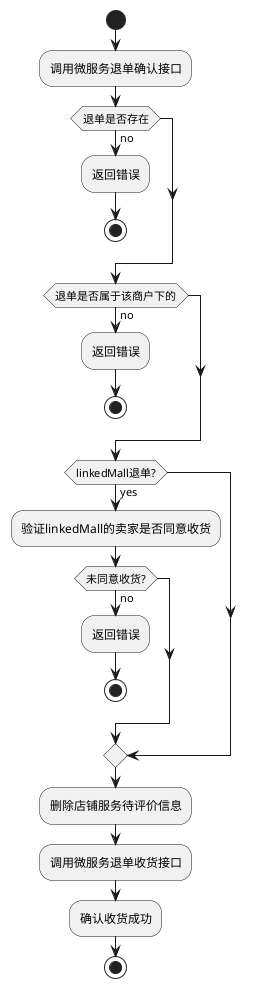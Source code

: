@startuml
start
:调用微服务退单确认接口;
if(退单是否存在) then(no)
    :返回错误;
    stop;
endif;
if(退单是否属于该商户下的) then(no)
    :返回错误;
    stop;
endif;
if(linkedMall退单?) then(yes)
    :验证linkedMall的卖家是否同意收货;
    if(未同意收货?) then(no)
        :返回错误;
        stop;
    endif;
endif;
:删除店铺服务待评价信息;
:调用微服务退单收货接口;
:确认收货成功;
stop
@enduml
